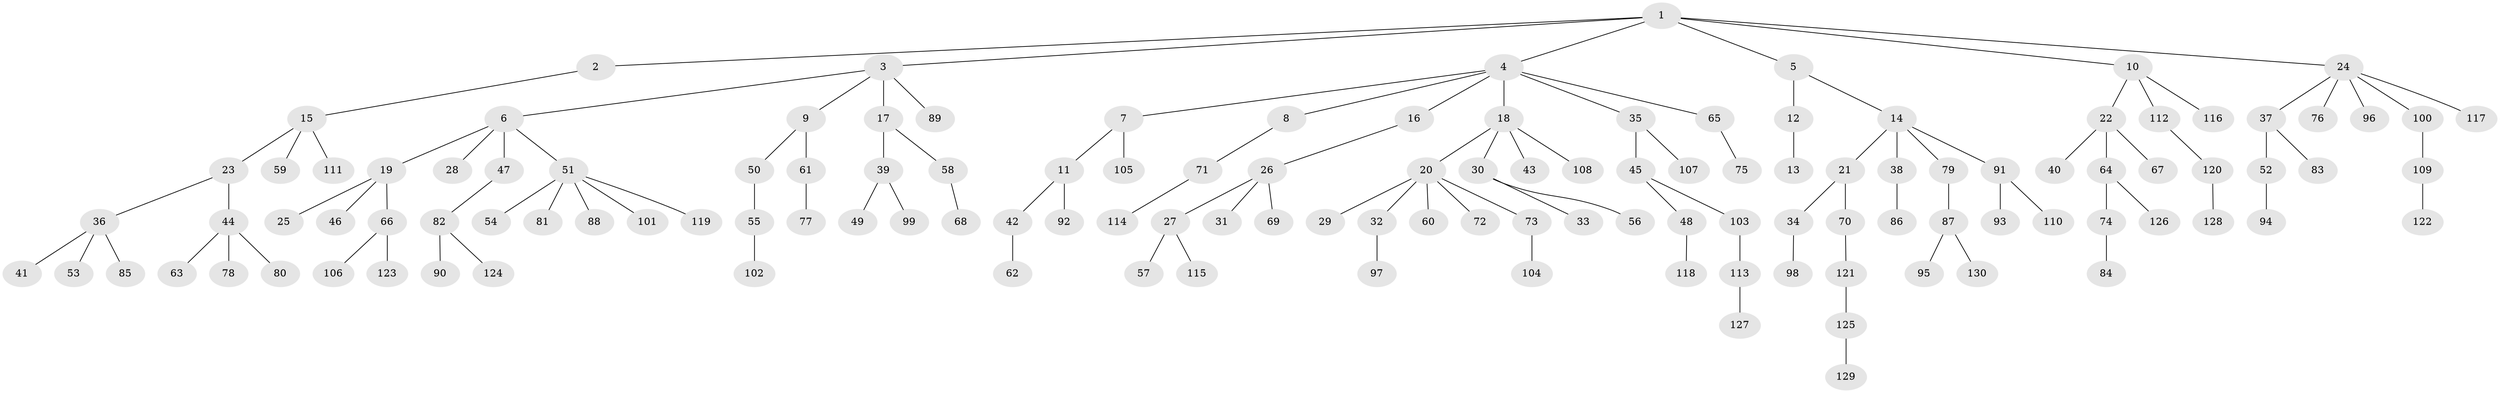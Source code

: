 // Generated by graph-tools (version 1.1) at 2025/53/03/09/25 04:53:35]
// undirected, 130 vertices, 129 edges
graph export_dot {
graph [start="1"]
  node [color=gray90,style=filled];
  1;
  2;
  3;
  4;
  5;
  6;
  7;
  8;
  9;
  10;
  11;
  12;
  13;
  14;
  15;
  16;
  17;
  18;
  19;
  20;
  21;
  22;
  23;
  24;
  25;
  26;
  27;
  28;
  29;
  30;
  31;
  32;
  33;
  34;
  35;
  36;
  37;
  38;
  39;
  40;
  41;
  42;
  43;
  44;
  45;
  46;
  47;
  48;
  49;
  50;
  51;
  52;
  53;
  54;
  55;
  56;
  57;
  58;
  59;
  60;
  61;
  62;
  63;
  64;
  65;
  66;
  67;
  68;
  69;
  70;
  71;
  72;
  73;
  74;
  75;
  76;
  77;
  78;
  79;
  80;
  81;
  82;
  83;
  84;
  85;
  86;
  87;
  88;
  89;
  90;
  91;
  92;
  93;
  94;
  95;
  96;
  97;
  98;
  99;
  100;
  101;
  102;
  103;
  104;
  105;
  106;
  107;
  108;
  109;
  110;
  111;
  112;
  113;
  114;
  115;
  116;
  117;
  118;
  119;
  120;
  121;
  122;
  123;
  124;
  125;
  126;
  127;
  128;
  129;
  130;
  1 -- 2;
  1 -- 3;
  1 -- 4;
  1 -- 5;
  1 -- 10;
  1 -- 24;
  2 -- 15;
  3 -- 6;
  3 -- 9;
  3 -- 17;
  3 -- 89;
  4 -- 7;
  4 -- 8;
  4 -- 16;
  4 -- 18;
  4 -- 35;
  4 -- 65;
  5 -- 12;
  5 -- 14;
  6 -- 19;
  6 -- 28;
  6 -- 47;
  6 -- 51;
  7 -- 11;
  7 -- 105;
  8 -- 71;
  9 -- 50;
  9 -- 61;
  10 -- 22;
  10 -- 112;
  10 -- 116;
  11 -- 42;
  11 -- 92;
  12 -- 13;
  14 -- 21;
  14 -- 38;
  14 -- 79;
  14 -- 91;
  15 -- 23;
  15 -- 59;
  15 -- 111;
  16 -- 26;
  17 -- 39;
  17 -- 58;
  18 -- 20;
  18 -- 30;
  18 -- 43;
  18 -- 108;
  19 -- 25;
  19 -- 46;
  19 -- 66;
  20 -- 29;
  20 -- 32;
  20 -- 60;
  20 -- 72;
  20 -- 73;
  21 -- 34;
  21 -- 70;
  22 -- 40;
  22 -- 64;
  22 -- 67;
  23 -- 36;
  23 -- 44;
  24 -- 37;
  24 -- 76;
  24 -- 96;
  24 -- 100;
  24 -- 117;
  26 -- 27;
  26 -- 31;
  26 -- 69;
  27 -- 57;
  27 -- 115;
  30 -- 33;
  30 -- 56;
  32 -- 97;
  34 -- 98;
  35 -- 45;
  35 -- 107;
  36 -- 41;
  36 -- 53;
  36 -- 85;
  37 -- 52;
  37 -- 83;
  38 -- 86;
  39 -- 49;
  39 -- 99;
  42 -- 62;
  44 -- 63;
  44 -- 78;
  44 -- 80;
  45 -- 48;
  45 -- 103;
  47 -- 82;
  48 -- 118;
  50 -- 55;
  51 -- 54;
  51 -- 81;
  51 -- 88;
  51 -- 101;
  51 -- 119;
  52 -- 94;
  55 -- 102;
  58 -- 68;
  61 -- 77;
  64 -- 74;
  64 -- 126;
  65 -- 75;
  66 -- 106;
  66 -- 123;
  70 -- 121;
  71 -- 114;
  73 -- 104;
  74 -- 84;
  79 -- 87;
  82 -- 90;
  82 -- 124;
  87 -- 95;
  87 -- 130;
  91 -- 93;
  91 -- 110;
  100 -- 109;
  103 -- 113;
  109 -- 122;
  112 -- 120;
  113 -- 127;
  120 -- 128;
  121 -- 125;
  125 -- 129;
}
